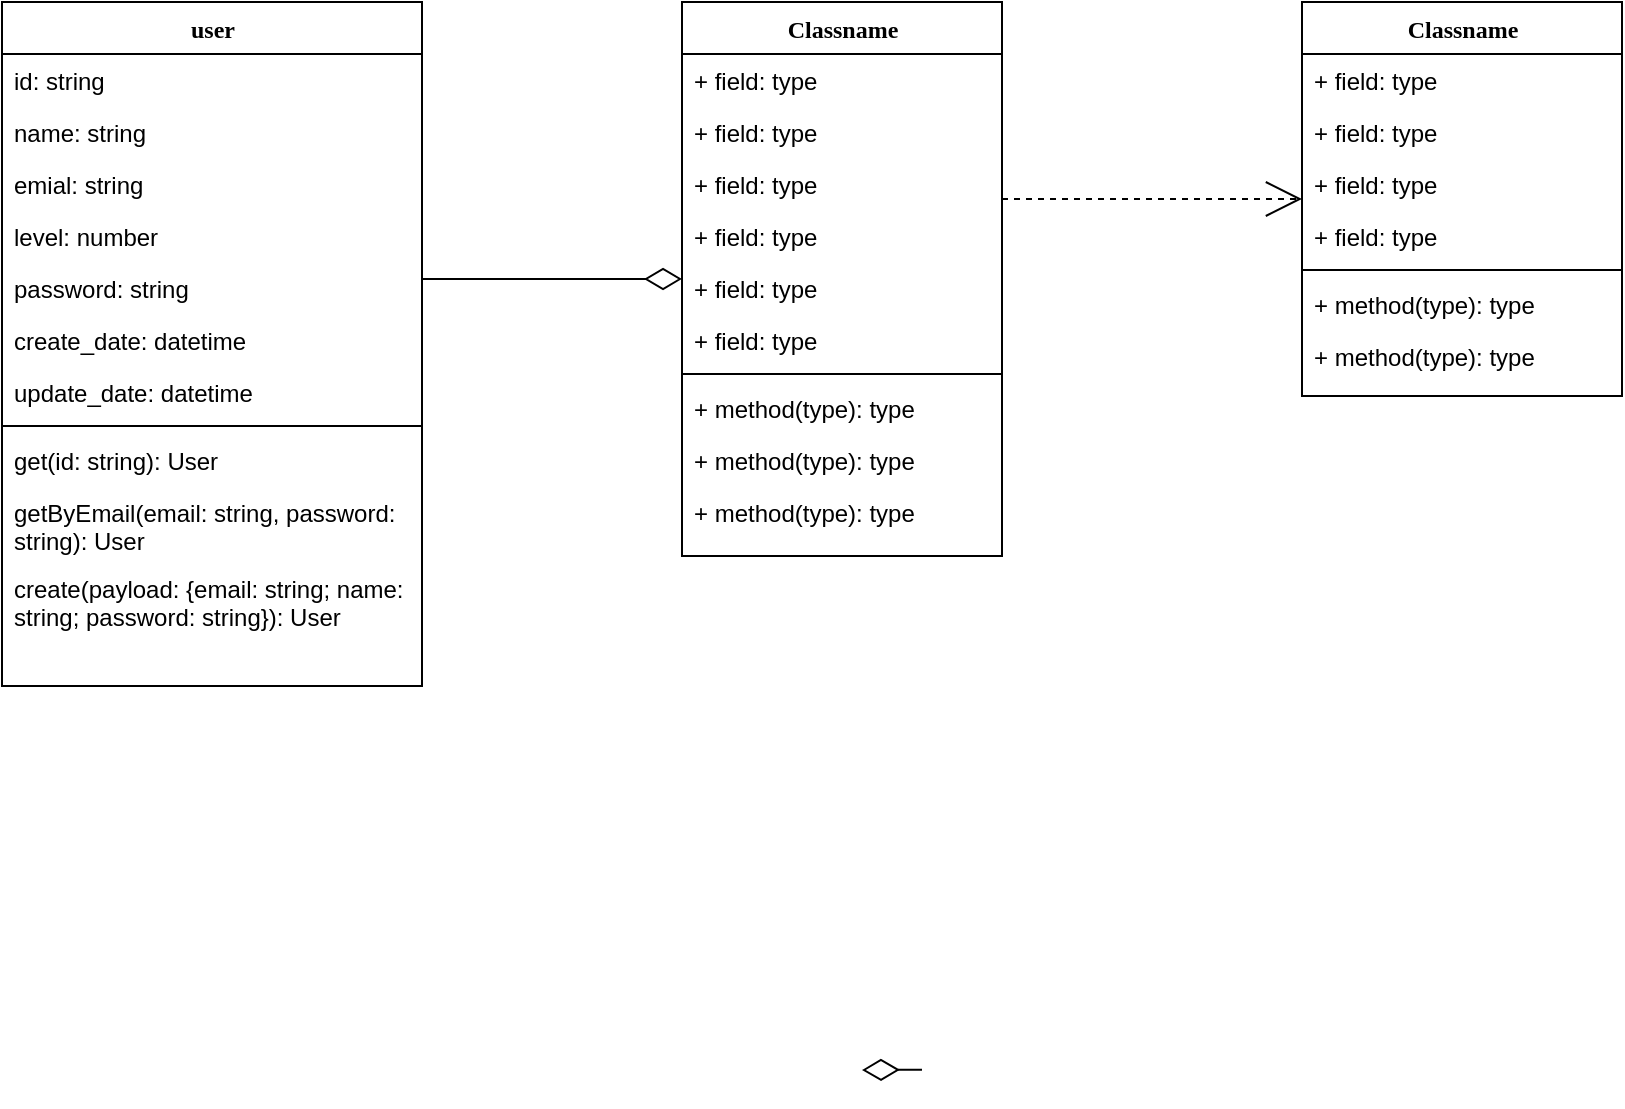 <mxfile version="24.6.4" type="github">
  <diagram name="Page-1" id="8xY3MzleO12_UlhjVMWT">
    <mxGraphModel dx="1395" dy="652" grid="1" gridSize="10" guides="1" tooltips="1" connect="1" arrows="1" fold="1" page="1" pageScale="1" pageWidth="827" pageHeight="1169" math="0" shadow="0">
      <root>
        <mxCell id="0" />
        <mxCell id="1" parent="0" />
        <mxCell id="2bIWP4vzTxkiCOw-cLPI-4" value="user" style="swimlane;html=1;fontStyle=1;align=center;verticalAlign=top;childLayout=stackLayout;horizontal=1;startSize=26;horizontalStack=0;resizeParent=1;resizeLast=0;collapsible=1;marginBottom=0;swimlaneFillColor=#ffffff;rounded=0;shadow=0;comic=0;labelBackgroundColor=none;strokeWidth=1;fillColor=none;fontFamily=Verdana;fontSize=12" vertex="1" parent="1">
          <mxGeometry x="20" y="20" width="210" height="342" as="geometry" />
        </mxCell>
        <mxCell id="2bIWP4vzTxkiCOw-cLPI-5" value="id: string" style="text;html=1;strokeColor=none;fillColor=none;align=left;verticalAlign=top;spacingLeft=4;spacingRight=4;whiteSpace=wrap;overflow=hidden;rotatable=0;points=[[0,0.5],[1,0.5]];portConstraint=eastwest;" vertex="1" parent="2bIWP4vzTxkiCOw-cLPI-4">
          <mxGeometry y="26" width="210" height="26" as="geometry" />
        </mxCell>
        <mxCell id="2bIWP4vzTxkiCOw-cLPI-6" value="name: string" style="text;html=1;strokeColor=none;fillColor=none;align=left;verticalAlign=top;spacingLeft=4;spacingRight=4;whiteSpace=wrap;overflow=hidden;rotatable=0;points=[[0,0.5],[1,0.5]];portConstraint=eastwest;" vertex="1" parent="2bIWP4vzTxkiCOw-cLPI-4">
          <mxGeometry y="52" width="210" height="26" as="geometry" />
        </mxCell>
        <mxCell id="2bIWP4vzTxkiCOw-cLPI-7" value="emial: string" style="text;html=1;strokeColor=none;fillColor=none;align=left;verticalAlign=top;spacingLeft=4;spacingRight=4;whiteSpace=wrap;overflow=hidden;rotatable=0;points=[[0,0.5],[1,0.5]];portConstraint=eastwest;" vertex="1" parent="2bIWP4vzTxkiCOw-cLPI-4">
          <mxGeometry y="78" width="210" height="26" as="geometry" />
        </mxCell>
        <mxCell id="2bIWP4vzTxkiCOw-cLPI-8" value="level: number" style="text;html=1;strokeColor=none;fillColor=none;align=left;verticalAlign=top;spacingLeft=4;spacingRight=4;whiteSpace=wrap;overflow=hidden;rotatable=0;points=[[0,0.5],[1,0.5]];portConstraint=eastwest;" vertex="1" parent="2bIWP4vzTxkiCOw-cLPI-4">
          <mxGeometry y="104" width="210" height="26" as="geometry" />
        </mxCell>
        <mxCell id="2bIWP4vzTxkiCOw-cLPI-9" value="password: string" style="text;html=1;strokeColor=none;fillColor=none;align=left;verticalAlign=top;spacingLeft=4;spacingRight=4;whiteSpace=wrap;overflow=hidden;rotatable=0;points=[[0,0.5],[1,0.5]];portConstraint=eastwest;" vertex="1" parent="2bIWP4vzTxkiCOw-cLPI-4">
          <mxGeometry y="130" width="210" height="26" as="geometry" />
        </mxCell>
        <mxCell id="2bIWP4vzTxkiCOw-cLPI-87" value="create_date: datetime" style="text;html=1;strokeColor=none;fillColor=none;align=left;verticalAlign=top;spacingLeft=4;spacingRight=4;whiteSpace=wrap;overflow=hidden;rotatable=0;points=[[0,0.5],[1,0.5]];portConstraint=eastwest;" vertex="1" parent="2bIWP4vzTxkiCOw-cLPI-4">
          <mxGeometry y="156" width="210" height="26" as="geometry" />
        </mxCell>
        <mxCell id="2bIWP4vzTxkiCOw-cLPI-88" value="update_date: datetime" style="text;html=1;strokeColor=none;fillColor=none;align=left;verticalAlign=top;spacingLeft=4;spacingRight=4;whiteSpace=wrap;overflow=hidden;rotatable=0;points=[[0,0.5],[1,0.5]];portConstraint=eastwest;" vertex="1" parent="2bIWP4vzTxkiCOw-cLPI-4">
          <mxGeometry y="182" width="210" height="26" as="geometry" />
        </mxCell>
        <mxCell id="2bIWP4vzTxkiCOw-cLPI-10" value="" style="line;html=1;strokeWidth=1;fillColor=none;align=left;verticalAlign=middle;spacingTop=-1;spacingLeft=3;spacingRight=3;rotatable=0;labelPosition=right;points=[];portConstraint=eastwest;" vertex="1" parent="2bIWP4vzTxkiCOw-cLPI-4">
          <mxGeometry y="208" width="210" height="8" as="geometry" />
        </mxCell>
        <mxCell id="2bIWP4vzTxkiCOw-cLPI-12" value="get(id: string): User" style="text;html=1;strokeColor=none;fillColor=none;align=left;verticalAlign=top;spacingLeft=4;spacingRight=4;whiteSpace=wrap;overflow=hidden;rotatable=0;points=[[0,0.5],[1,0.5]];portConstraint=eastwest;" vertex="1" parent="2bIWP4vzTxkiCOw-cLPI-4">
          <mxGeometry y="216" width="210" height="26" as="geometry" />
        </mxCell>
        <mxCell id="2bIWP4vzTxkiCOw-cLPI-11" value="getByEmail(email: string, password: string): User" style="text;html=1;strokeColor=none;fillColor=none;align=left;verticalAlign=top;spacingLeft=4;spacingRight=4;whiteSpace=wrap;overflow=hidden;rotatable=0;points=[[0,0.5],[1,0.5]];portConstraint=eastwest;" vertex="1" parent="2bIWP4vzTxkiCOw-cLPI-4">
          <mxGeometry y="242" width="210" height="38" as="geometry" />
        </mxCell>
        <mxCell id="2bIWP4vzTxkiCOw-cLPI-90" value="create(payload: {email: string; name: string; password: string}): User" style="text;html=1;strokeColor=none;fillColor=none;align=left;verticalAlign=top;spacingLeft=4;spacingRight=4;whiteSpace=wrap;overflow=hidden;rotatable=0;points=[[0,0.5],[1,0.5]];portConstraint=eastwest;" vertex="1" parent="2bIWP4vzTxkiCOw-cLPI-4">
          <mxGeometry y="280" width="210" height="52" as="geometry" />
        </mxCell>
        <mxCell id="2bIWP4vzTxkiCOw-cLPI-13" style="edgeStyle=elbowEdgeStyle;html=1;labelBackgroundColor=none;startFill=0;startSize=8;endArrow=open;endFill=0;endSize=16;fontFamily=Verdana;fontSize=12;elbow=vertical;dashed=1;rounded=0;" edge="1" parent="1" source="2bIWP4vzTxkiCOw-cLPI-14" target="2bIWP4vzTxkiCOw-cLPI-25">
          <mxGeometry relative="1" as="geometry" />
        </mxCell>
        <mxCell id="2bIWP4vzTxkiCOw-cLPI-14" value="Classname" style="swimlane;html=1;fontStyle=1;align=center;verticalAlign=top;childLayout=stackLayout;horizontal=1;startSize=26;horizontalStack=0;resizeParent=1;resizeLast=0;collapsible=1;marginBottom=0;swimlaneFillColor=#ffffff;rounded=0;shadow=0;comic=0;labelBackgroundColor=none;strokeWidth=1;fillColor=none;fontFamily=Verdana;fontSize=12" vertex="1" parent="1">
          <mxGeometry x="360" y="20" width="160" height="277" as="geometry" />
        </mxCell>
        <mxCell id="2bIWP4vzTxkiCOw-cLPI-15" value="+ field: type" style="text;html=1;strokeColor=none;fillColor=none;align=left;verticalAlign=top;spacingLeft=4;spacingRight=4;whiteSpace=wrap;overflow=hidden;rotatable=0;points=[[0,0.5],[1,0.5]];portConstraint=eastwest;" vertex="1" parent="2bIWP4vzTxkiCOw-cLPI-14">
          <mxGeometry y="26" width="160" height="26" as="geometry" />
        </mxCell>
        <mxCell id="2bIWP4vzTxkiCOw-cLPI-16" value="+ field: type" style="text;html=1;strokeColor=none;fillColor=none;align=left;verticalAlign=top;spacingLeft=4;spacingRight=4;whiteSpace=wrap;overflow=hidden;rotatable=0;points=[[0,0.5],[1,0.5]];portConstraint=eastwest;" vertex="1" parent="2bIWP4vzTxkiCOw-cLPI-14">
          <mxGeometry y="52" width="160" height="26" as="geometry" />
        </mxCell>
        <mxCell id="2bIWP4vzTxkiCOw-cLPI-17" value="+ field: type" style="text;html=1;strokeColor=none;fillColor=none;align=left;verticalAlign=top;spacingLeft=4;spacingRight=4;whiteSpace=wrap;overflow=hidden;rotatable=0;points=[[0,0.5],[1,0.5]];portConstraint=eastwest;" vertex="1" parent="2bIWP4vzTxkiCOw-cLPI-14">
          <mxGeometry y="78" width="160" height="26" as="geometry" />
        </mxCell>
        <mxCell id="2bIWP4vzTxkiCOw-cLPI-18" value="+ field: type" style="text;html=1;strokeColor=none;fillColor=none;align=left;verticalAlign=top;spacingLeft=4;spacingRight=4;whiteSpace=wrap;overflow=hidden;rotatable=0;points=[[0,0.5],[1,0.5]];portConstraint=eastwest;" vertex="1" parent="2bIWP4vzTxkiCOw-cLPI-14">
          <mxGeometry y="104" width="160" height="26" as="geometry" />
        </mxCell>
        <mxCell id="2bIWP4vzTxkiCOw-cLPI-19" value="+ field: type" style="text;html=1;strokeColor=none;fillColor=none;align=left;verticalAlign=top;spacingLeft=4;spacingRight=4;whiteSpace=wrap;overflow=hidden;rotatable=0;points=[[0,0.5],[1,0.5]];portConstraint=eastwest;" vertex="1" parent="2bIWP4vzTxkiCOw-cLPI-14">
          <mxGeometry y="130" width="160" height="26" as="geometry" />
        </mxCell>
        <mxCell id="2bIWP4vzTxkiCOw-cLPI-20" value="+ field: type" style="text;html=1;strokeColor=none;fillColor=none;align=left;verticalAlign=top;spacingLeft=4;spacingRight=4;whiteSpace=wrap;overflow=hidden;rotatable=0;points=[[0,0.5],[1,0.5]];portConstraint=eastwest;" vertex="1" parent="2bIWP4vzTxkiCOw-cLPI-14">
          <mxGeometry y="156" width="160" height="26" as="geometry" />
        </mxCell>
        <mxCell id="2bIWP4vzTxkiCOw-cLPI-21" value="" style="line;html=1;strokeWidth=1;fillColor=none;align=left;verticalAlign=middle;spacingTop=-1;spacingLeft=3;spacingRight=3;rotatable=0;labelPosition=right;points=[];portConstraint=eastwest;" vertex="1" parent="2bIWP4vzTxkiCOw-cLPI-14">
          <mxGeometry y="182" width="160" height="8" as="geometry" />
        </mxCell>
        <mxCell id="2bIWP4vzTxkiCOw-cLPI-22" value="+ method(type): type" style="text;html=1;strokeColor=none;fillColor=none;align=left;verticalAlign=top;spacingLeft=4;spacingRight=4;whiteSpace=wrap;overflow=hidden;rotatable=0;points=[[0,0.5],[1,0.5]];portConstraint=eastwest;" vertex="1" parent="2bIWP4vzTxkiCOw-cLPI-14">
          <mxGeometry y="190" width="160" height="26" as="geometry" />
        </mxCell>
        <mxCell id="2bIWP4vzTxkiCOw-cLPI-23" value="+ method(type): type" style="text;html=1;strokeColor=none;fillColor=none;align=left;verticalAlign=top;spacingLeft=4;spacingRight=4;whiteSpace=wrap;overflow=hidden;rotatable=0;points=[[0,0.5],[1,0.5]];portConstraint=eastwest;" vertex="1" parent="2bIWP4vzTxkiCOw-cLPI-14">
          <mxGeometry y="216" width="160" height="26" as="geometry" />
        </mxCell>
        <mxCell id="2bIWP4vzTxkiCOw-cLPI-24" value="+ method(type): type" style="text;html=1;strokeColor=none;fillColor=none;align=left;verticalAlign=top;spacingLeft=4;spacingRight=4;whiteSpace=wrap;overflow=hidden;rotatable=0;points=[[0,0.5],[1,0.5]];portConstraint=eastwest;" vertex="1" parent="2bIWP4vzTxkiCOw-cLPI-14">
          <mxGeometry y="242" width="160" height="26" as="geometry" />
        </mxCell>
        <mxCell id="2bIWP4vzTxkiCOw-cLPI-25" value="Classname" style="swimlane;html=1;fontStyle=1;align=center;verticalAlign=top;childLayout=stackLayout;horizontal=1;startSize=26;horizontalStack=0;resizeParent=1;resizeLast=0;collapsible=1;marginBottom=0;swimlaneFillColor=#ffffff;rounded=0;shadow=0;comic=0;labelBackgroundColor=none;strokeWidth=1;fillColor=none;fontFamily=Verdana;fontSize=12" vertex="1" parent="1">
          <mxGeometry x="670" y="20" width="160" height="197" as="geometry" />
        </mxCell>
        <mxCell id="2bIWP4vzTxkiCOw-cLPI-26" value="+ field: type" style="text;html=1;strokeColor=none;fillColor=none;align=left;verticalAlign=top;spacingLeft=4;spacingRight=4;whiteSpace=wrap;overflow=hidden;rotatable=0;points=[[0,0.5],[1,0.5]];portConstraint=eastwest;" vertex="1" parent="2bIWP4vzTxkiCOw-cLPI-25">
          <mxGeometry y="26" width="160" height="26" as="geometry" />
        </mxCell>
        <mxCell id="2bIWP4vzTxkiCOw-cLPI-27" value="+ field: type" style="text;html=1;strokeColor=none;fillColor=none;align=left;verticalAlign=top;spacingLeft=4;spacingRight=4;whiteSpace=wrap;overflow=hidden;rotatable=0;points=[[0,0.5],[1,0.5]];portConstraint=eastwest;" vertex="1" parent="2bIWP4vzTxkiCOw-cLPI-25">
          <mxGeometry y="52" width="160" height="26" as="geometry" />
        </mxCell>
        <mxCell id="2bIWP4vzTxkiCOw-cLPI-28" value="+ field: type" style="text;html=1;strokeColor=none;fillColor=none;align=left;verticalAlign=top;spacingLeft=4;spacingRight=4;whiteSpace=wrap;overflow=hidden;rotatable=0;points=[[0,0.5],[1,0.5]];portConstraint=eastwest;" vertex="1" parent="2bIWP4vzTxkiCOw-cLPI-25">
          <mxGeometry y="78" width="160" height="26" as="geometry" />
        </mxCell>
        <mxCell id="2bIWP4vzTxkiCOw-cLPI-29" value="+ field: type" style="text;html=1;strokeColor=none;fillColor=none;align=left;verticalAlign=top;spacingLeft=4;spacingRight=4;whiteSpace=wrap;overflow=hidden;rotatable=0;points=[[0,0.5],[1,0.5]];portConstraint=eastwest;" vertex="1" parent="2bIWP4vzTxkiCOw-cLPI-25">
          <mxGeometry y="104" width="160" height="26" as="geometry" />
        </mxCell>
        <mxCell id="2bIWP4vzTxkiCOw-cLPI-30" value="" style="line;html=1;strokeWidth=1;fillColor=none;align=left;verticalAlign=middle;spacingTop=-1;spacingLeft=3;spacingRight=3;rotatable=0;labelPosition=right;points=[];portConstraint=eastwest;" vertex="1" parent="2bIWP4vzTxkiCOw-cLPI-25">
          <mxGeometry y="130" width="160" height="8" as="geometry" />
        </mxCell>
        <mxCell id="2bIWP4vzTxkiCOw-cLPI-31" value="+ method(type): type" style="text;html=1;strokeColor=none;fillColor=none;align=left;verticalAlign=top;spacingLeft=4;spacingRight=4;whiteSpace=wrap;overflow=hidden;rotatable=0;points=[[0,0.5],[1,0.5]];portConstraint=eastwest;" vertex="1" parent="2bIWP4vzTxkiCOw-cLPI-25">
          <mxGeometry y="138" width="160" height="26" as="geometry" />
        </mxCell>
        <mxCell id="2bIWP4vzTxkiCOw-cLPI-32" value="+ method(type): type" style="text;html=1;strokeColor=none;fillColor=none;align=left;verticalAlign=top;spacingLeft=4;spacingRight=4;whiteSpace=wrap;overflow=hidden;rotatable=0;points=[[0,0.5],[1,0.5]];portConstraint=eastwest;" vertex="1" parent="2bIWP4vzTxkiCOw-cLPI-25">
          <mxGeometry y="164" width="160" height="26" as="geometry" />
        </mxCell>
        <mxCell id="2bIWP4vzTxkiCOw-cLPI-46" style="edgeStyle=elbowEdgeStyle;html=1;labelBackgroundColor=none;startFill=0;startSize=8;endArrow=diamondThin;endFill=0;endSize=16;fontFamily=Verdana;fontSize=12;elbow=vertical;rounded=0;" edge="1" parent="1">
          <mxGeometry relative="1" as="geometry">
            <mxPoint x="480" y="553.833" as="sourcePoint" />
            <mxPoint x="450" y="553.833" as="targetPoint" />
          </mxGeometry>
        </mxCell>
        <mxCell id="2bIWP4vzTxkiCOw-cLPI-86" style="edgeStyle=elbowEdgeStyle;html=1;labelBackgroundColor=none;startFill=0;startSize=8;endArrow=diamondThin;endFill=0;endSize=16;fontFamily=Verdana;fontSize=12;elbow=vertical;rounded=0;" edge="1" parent="1" source="2bIWP4vzTxkiCOw-cLPI-4" target="2bIWP4vzTxkiCOw-cLPI-14">
          <mxGeometry relative="1" as="geometry">
            <mxPoint x="180" y="196.882" as="sourcePoint" />
          </mxGeometry>
        </mxCell>
      </root>
    </mxGraphModel>
  </diagram>
</mxfile>
